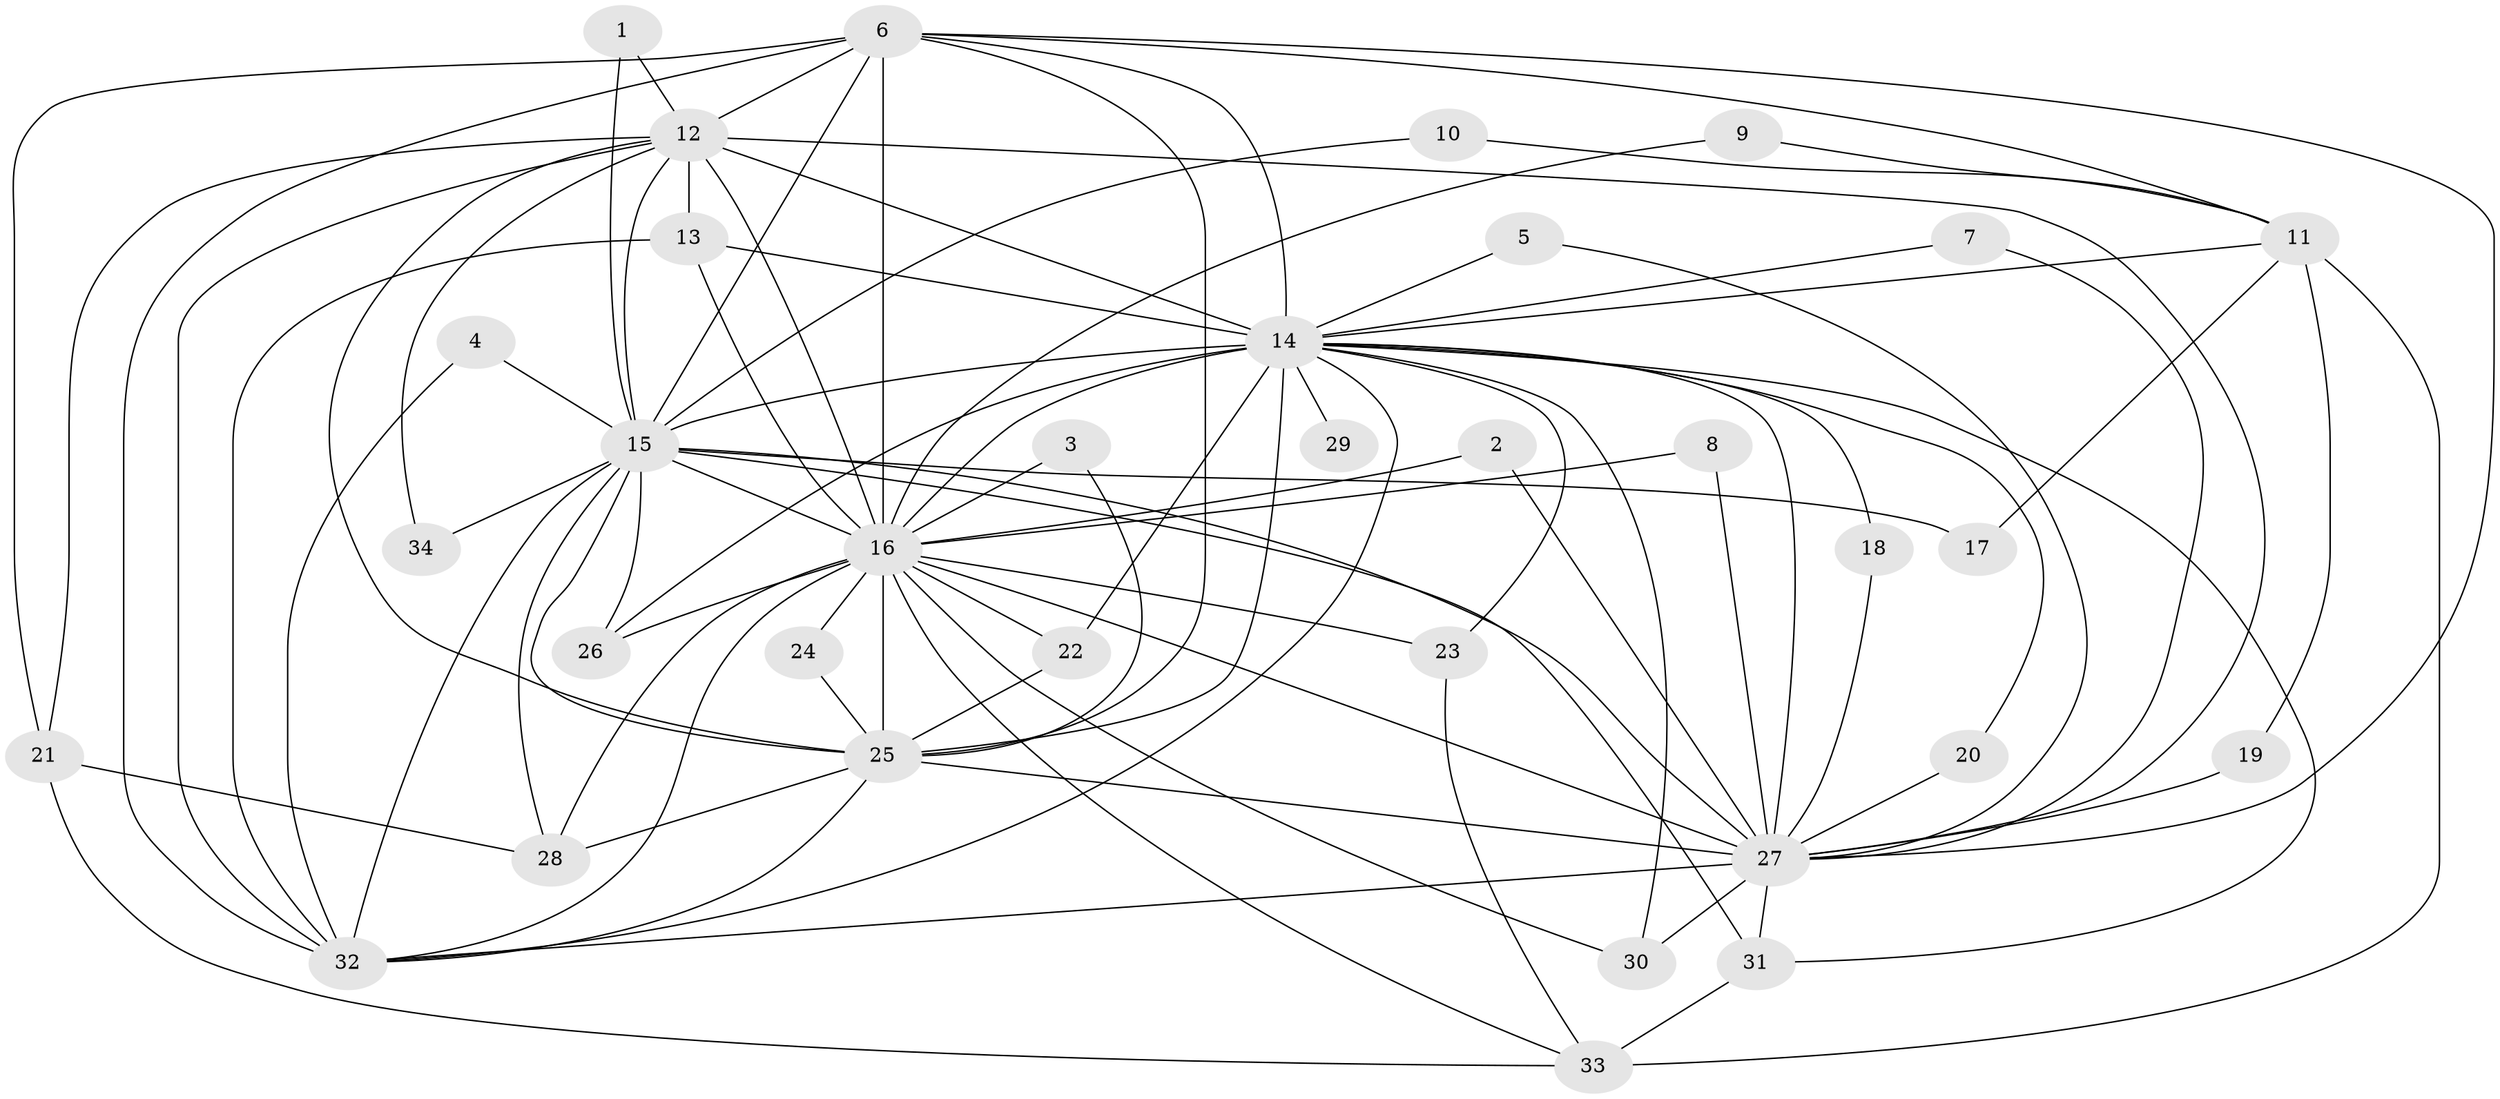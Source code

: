 // original degree distribution, {23: 0.014705882352941176, 13: 0.04411764705882353, 15: 0.029411764705882353, 22: 0.029411764705882353, 19: 0.014705882352941176, 16: 0.014705882352941176, 2: 0.6323529411764706, 4: 0.11764705882352941, 5: 0.029411764705882353, 6: 0.014705882352941176, 8: 0.014705882352941176, 3: 0.04411764705882353}
// Generated by graph-tools (version 1.1) at 2025/49/03/09/25 03:49:36]
// undirected, 34 vertices, 90 edges
graph export_dot {
graph [start="1"]
  node [color=gray90,style=filled];
  1;
  2;
  3;
  4;
  5;
  6;
  7;
  8;
  9;
  10;
  11;
  12;
  13;
  14;
  15;
  16;
  17;
  18;
  19;
  20;
  21;
  22;
  23;
  24;
  25;
  26;
  27;
  28;
  29;
  30;
  31;
  32;
  33;
  34;
  1 -- 12 [weight=1.0];
  1 -- 15 [weight=1.0];
  2 -- 16 [weight=1.0];
  2 -- 27 [weight=1.0];
  3 -- 16 [weight=1.0];
  3 -- 25 [weight=1.0];
  4 -- 15 [weight=1.0];
  4 -- 32 [weight=1.0];
  5 -- 14 [weight=1.0];
  5 -- 27 [weight=1.0];
  6 -- 11 [weight=1.0];
  6 -- 12 [weight=1.0];
  6 -- 14 [weight=3.0];
  6 -- 15 [weight=2.0];
  6 -- 16 [weight=2.0];
  6 -- 21 [weight=1.0];
  6 -- 25 [weight=1.0];
  6 -- 27 [weight=1.0];
  6 -- 32 [weight=1.0];
  7 -- 14 [weight=1.0];
  7 -- 27 [weight=1.0];
  8 -- 16 [weight=1.0];
  8 -- 27 [weight=1.0];
  9 -- 11 [weight=1.0];
  9 -- 16 [weight=1.0];
  10 -- 11 [weight=1.0];
  10 -- 15 [weight=1.0];
  11 -- 14 [weight=1.0];
  11 -- 17 [weight=1.0];
  11 -- 19 [weight=1.0];
  11 -- 33 [weight=2.0];
  12 -- 13 [weight=2.0];
  12 -- 14 [weight=2.0];
  12 -- 15 [weight=1.0];
  12 -- 16 [weight=2.0];
  12 -- 21 [weight=1.0];
  12 -- 25 [weight=1.0];
  12 -- 27 [weight=1.0];
  12 -- 32 [weight=2.0];
  12 -- 34 [weight=1.0];
  13 -- 14 [weight=1.0];
  13 -- 16 [weight=1.0];
  13 -- 32 [weight=1.0];
  14 -- 15 [weight=2.0];
  14 -- 16 [weight=5.0];
  14 -- 18 [weight=1.0];
  14 -- 20 [weight=1.0];
  14 -- 22 [weight=1.0];
  14 -- 23 [weight=3.0];
  14 -- 25 [weight=4.0];
  14 -- 26 [weight=1.0];
  14 -- 27 [weight=2.0];
  14 -- 29 [weight=2.0];
  14 -- 30 [weight=2.0];
  14 -- 31 [weight=1.0];
  14 -- 32 [weight=2.0];
  15 -- 16 [weight=3.0];
  15 -- 17 [weight=1.0];
  15 -- 25 [weight=1.0];
  15 -- 26 [weight=1.0];
  15 -- 27 [weight=2.0];
  15 -- 28 [weight=1.0];
  15 -- 31 [weight=1.0];
  15 -- 32 [weight=2.0];
  15 -- 34 [weight=1.0];
  16 -- 22 [weight=1.0];
  16 -- 23 [weight=1.0];
  16 -- 24 [weight=3.0];
  16 -- 25 [weight=2.0];
  16 -- 26 [weight=1.0];
  16 -- 27 [weight=3.0];
  16 -- 28 [weight=1.0];
  16 -- 30 [weight=1.0];
  16 -- 32 [weight=2.0];
  16 -- 33 [weight=1.0];
  18 -- 27 [weight=1.0];
  19 -- 27 [weight=1.0];
  20 -- 27 [weight=1.0];
  21 -- 28 [weight=1.0];
  21 -- 33 [weight=1.0];
  22 -- 25 [weight=1.0];
  23 -- 33 [weight=1.0];
  24 -- 25 [weight=1.0];
  25 -- 27 [weight=1.0];
  25 -- 28 [weight=1.0];
  25 -- 32 [weight=1.0];
  27 -- 30 [weight=1.0];
  27 -- 31 [weight=1.0];
  27 -- 32 [weight=1.0];
  31 -- 33 [weight=1.0];
}
